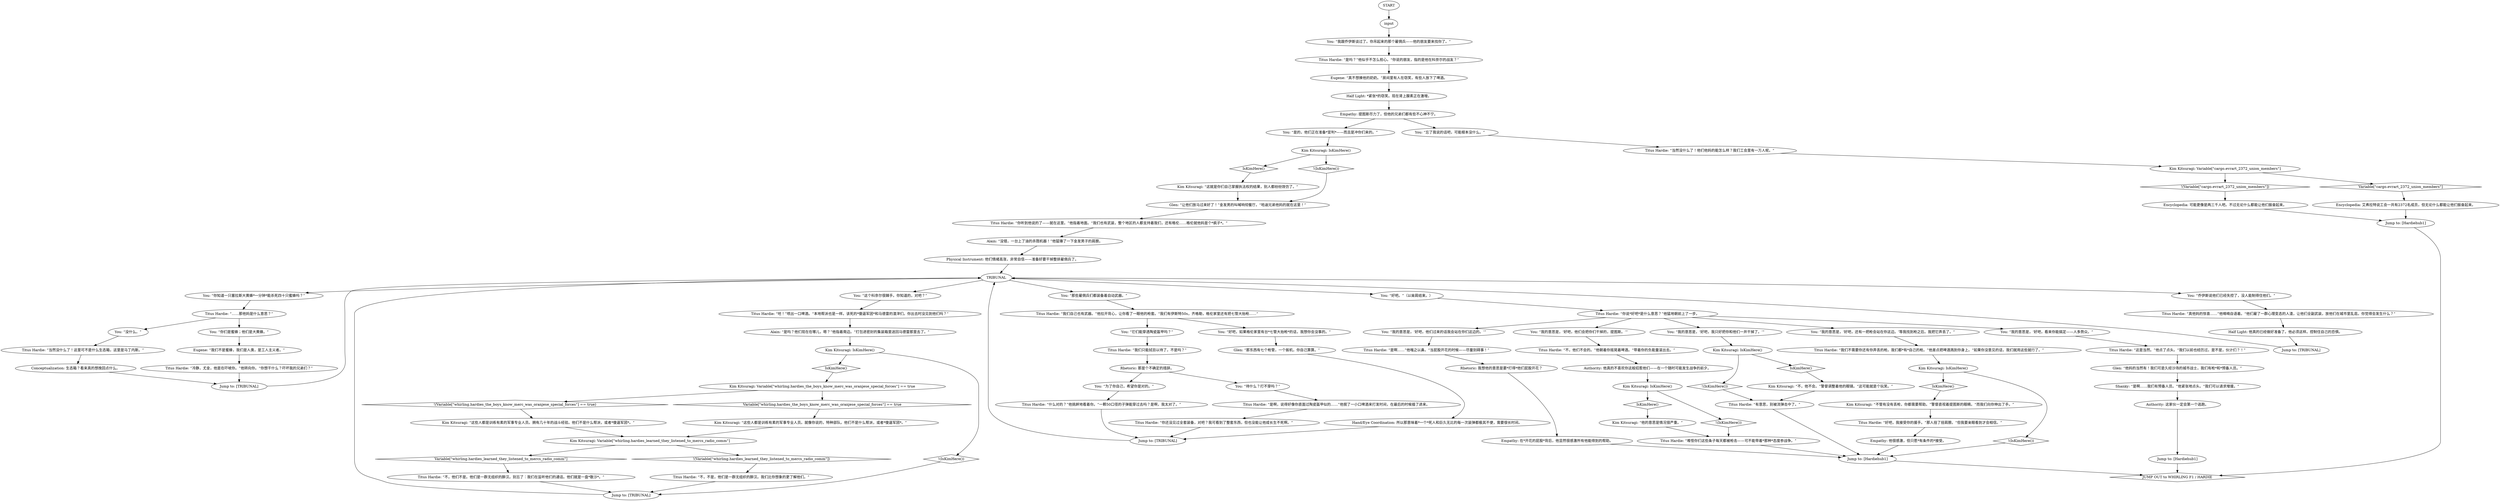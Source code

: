 # WHIRLING F1 /  MERC TRIBUNAL WARNING
# WARNING THE BOYS ABOUT MERC TRIBUNAL
# ==================================================
digraph G {
	  0 [label="START"];
	  1 [label="input"];
	  2 [label="You: “我的意思是，‘好吧，还有一把枪会站在你这边。’等我找到枪之后。我把它弄丢了。”"];
	  3 [label="Kim Kitsuragi: IsKimHere()"];
	  4 [label="IsKimHere()", shape=diamond];
	  5 [label="!(IsKimHere())", shape=diamond];
	  6 [label="Kim Kitsuragi: “这些人都是训练有素的军事专业人员。拥有几十年的战斗经验。他们不是什么帮派，或者*傻逼军团*。”"];
	  7 [label="You: “是的，他们正在准备*宣判*——而且是冲你们来的。”"];
	  8 [label="You: “你们是蜜蜂；他们是大黄蜂。”"];
	  9 [label="Jump to: [TRIBUNAL]"];
	  10 [label="Conceptualization: 生态箱？看来真的想挽回点什么。"];
	  11 [label="Empathy: 在*开花的屁股*背后，他显然很感激所有他能得到的帮助。"];
	  12 [label="You: “我跟乔伊斯谈过了。你吊起来的那个雇佣兵——他的朋友要来找你了。”"];
	  13 [label="You: “好吧。”（以耸肩结束。）"];
	  14 [label="You: “它们能穿透陶瓷盔甲吗？”"];
	  15 [label="You: “乔伊斯说他们已经失控了，没人能制得住他们。”"];
	  16 [label="You: “好吧，如果格伦家里有台*七管大抬枪*的话，我想你会没事的。”"];
	  17 [label="Half Light: *紧张*的窃笑。现在肾上腺素正在激增。"];
	  18 [label="Titus Hardie: “当然没什么了！他们他妈的能怎么样？我们工会里有一万人呢。“"];
	  19 [label="Titus Hardie: “难怪你们这些条子每天都被枪击——可不能带着*那种*态度参战争。”"];
	  20 [label="Jump to: [TRIBUNAL]"];
	  21 [label="Kim Kitsuragi: IsKimHere()"];
	  22 [label="IsKimHere()", shape=diamond];
	  23 [label="!(IsKimHere())", shape=diamond];
	  24 [label="Kim Kitsuragi: “他的意思是情况很严重。”"];
	  25 [label="Kim Kitsuragi: IsKimHere()"];
	  26 [label="IsKimHere()", shape=diamond];
	  27 [label="!(IsKimHere())", shape=diamond];
	  28 [label="Encyclopedia: 艾弗拉特说工会一共有2372名成员，但无论什么都能让他们振奋起来。"];
	  29 [label="Glen: “那东西有七个枪管，一个扳机，你自己算算。”"];
	  30 [label="Kim Kitsuragi: Variable[\"whirling.hardies_learned_they_listened_to_mercs_radio_comm\"]"];
	  31 [label="Variable[\"whirling.hardies_learned_they_listened_to_mercs_radio_comm\"]", shape=diamond];
	  32 [label="!(Variable[\"whirling.hardies_learned_they_listened_to_mercs_radio_comm\"])", shape=diamond];
	  33 [label="Alain: “没错，一台上了油的杀戮机器！”他猛锤了一下金发男子的肩膀。"];
	  34 [label="Physical Instrument: 他们情绪高涨，非常自信——准备好要干掉整排雇佣兵了。"];
	  35 [label="You: “我的意思是，‘好吧，看来你能搞定——人多势众。”"];
	  36 [label="Jump to: [TRIBUNAL]"];
	  37 [label="Titus Hardie: “你听到他说的了——就在这里。”他指着地面。“我们也有武装，整个地区的人都支持着我们，还有格伦……格伦就他妈是个*疯子*。”"];
	  38 [label="Jump to: [Hardiehub1]"];
	  39 [label="You: “我的意思是，‘好吧，他们会把你们干掉的，提图斯。’”"];
	  40 [label="You: “我的意思是，‘好吧，他们过来的话我会站在你们这边的。’”"];
	  41 [label="Titus Hardie: “是啊，说得好像你直面过陶瓷盔甲似的……”他抿了一小口啤酒来打发时间，在最后的时候插了进来。"];
	  42 [label="You: “那些雇佣兵们都装备着自动武器。”"];
	  43 [label="Eugene: “真不想揍他的奶奶。”房间里有人在窃笑，有些人放下了啤酒。"];
	  44 [label="Titus Hardie: “当然没什么了！这里可不是什么生态箱，这里是马丁内斯。”"];
	  45 [label="Titus Hardie: “你说*好吧*是什么意思？”他猛地朝前上了一步。"];
	  46 [label="Titus Hardie: “我们不需要你还有你弄丢的枪。我们都*有*自己的枪。”他差点把啤酒溅到你身上。“如果你没意见的话，我们就用这些就行了。”"];
	  47 [label="Titus Hardie: “有意思，别被流弹击中了。”"];
	  48 [label="You: “待什么？打不穿吗？”"];
	  49 [label="Kim Kitsuragi: Variable[\"cargo.evrart_2372_union_members\"]"];
	  50 [label="Variable[\"cargo.evrart_2372_union_members\"]", shape=diamond];
	  51 [label="!(Variable[\"cargo.evrart_2372_union_members\"])", shape=diamond];
	  52 [label="Titus Hardie: “冷静，尤金，他是在吓唬你。”他转向你。“你想干什么？吓坏我的兄弟们？”"];
	  53 [label="Kim Kitsuragi: IsKimHere()"];
	  54 [label="IsKimHere()", shape=diamond];
	  55 [label="!(IsKimHere())", shape=diamond];
	  56 [label="Authority: 他真的不喜欢你这般招惹他们——在一个随时可能发生战争的前夕。"];
	  57 [label="Kim Kitsuragi: IsKimHere()"];
	  58 [label="IsKimHere()", shape=diamond];
	  59 [label="!(IsKimHere())", shape=diamond];
	  60 [label="Hand/Eye Coordination: 所以那意味着*一个*死人和巨久无比的每一次装弹都极其不便，需要很长时间。"];
	  61 [label="Titus Hardie: “你还没见过全套装备，对吧？我可看到了整套东西，但也没能让他成长生不死啊。”"];
	  62 [label="Half Light: 他真的已经做好准备了。他必须这样。控制住自己的恐惧。"];
	  63 [label="You: “忘了我说的话吧，可能根本没什么。”"];
	  64 [label="Eugene: “我们不是蜜蜂，我们是人类，是工人主义者。”"];
	  65 [label="Titus Hardie: “我们只能拭目以待了，不是吗？”"];
	  66 [label="You: “没什么。”"];
	  67 [label="Kim Kitsuragi: Variable[\"whirling.hardies_the_boys_know_merc_was_oranjese_special_forces\"] == true"];
	  68 [label="Variable[\"whirling.hardies_the_boys_know_merc_was_oranjese_special_forces\"] == true", shape=diamond];
	  69 [label="!(Variable[\"whirling.hardies_the_boys_know_merc_was_oranjese_special_forces\"] == true)", shape=diamond];
	  71 [label="Glen: “让他们放马过来好了！”金发男的叫喊响彻餐厅。“哈迪兄弟他妈的就在这里！”"];
	  72 [label="Titus Hardie: “这是当然。”他点了点头。“我们以前也经历过。是不是，伙计们？！”"];
	  73 [label="Jump to: [Hardiehub1]"];
	  74 [label="Rhetoric: 我想他的意思是要*打得*他们屁股开花？"];
	  75 [label="Titus Hardie: “不，他们不会的。”他朝着你摇晃着啤酒。“带着你的负能量滚出去。”"];
	  76 [label="Kim Kitsuragi: “这些人都是训练有素的军事专业人员。就像你说的，特种部队。他们不是什么帮派，或者*傻逼军团*。”"];
	  77 [label="Titus Hardie: “不，他们不是。他们是一群无组织的醉汉。别忘了：我们在监听他们的通话。他们就是一盘*散沙*。”"];
	  78 [label="You: “你知道一只塞拉斯大黄蜂*一分钟*能杀死四十只蜜蜂吗？”"];
	  79 [label="Titus Hardie: “是啊……”他嗤之以鼻。“当屁股开花的时候——尽量别碍事！”"];
	  80 [label="Titus Hardie: “什么对的？”他挑衅地看着你。“一颗50口径的子弹能穿过去吗？是啊，我太对了。”"];
	  81 [label="Glen: “他妈的当然有！我们可是久经沙场的城市战士，我们有枪*和*预备人员。”"];
	  82 [label="Kim Kitsuragi: “不管有没有丢枪，你都需要帮助。”警督直视着提图斯的眼睛。“而我们向你伸出了手。”"];
	  83 [label="Titus Hardie: “好吧，我接受你的援手。”那人扭了扭肩膀。“但我要亲眼看到才会相信。”"];
	  84 [label="Titus Hardie: “不，不是，他们是一群无组织的醉汉。我们比你想象的更了解他们。”"];
	  85 [label="Jump to: [Hardiehub1]"];
	  86 [label="Titus Hardie: “我们自己也有武器。”他拉开背心，让你看了一眼他的枪套。“我们有伊斯特50s，齐格勒，格伦家里还有把七管大抬枪……”"];
	  87 [label="Titus Hardie: “呸！”喷出一口啤酒。“本地帮派也是一样。该死的*傻逼军团*和马德雷的渣滓们。你出去时没见到他们吗？”"];
	  88 [label="Shanky: “是啊……我们有预备人员。”他紧张地点头。“我们可以请求增援。”"];
	  89 [label="Titus Hardie: “是吗？”他似乎不怎么担心。“你说的朋友，指的是他在科奈尔的战友？”"];
	  90 [label="TRIBUNAL"];
	  91 [label="You: “这个科奈尔很棘手。你知道的，对吧？”"];
	  92 [label="Encyclopedia: 可能更像是两三千人吧。不过无论什么都能让他们振奋起来。"];
	  93 [label="Rhetoric: 那是个不确定的措辞。"];
	  94 [label="Kim Kitsuragi: “这就是你们自己掌握执法权的结果，别人都纷纷效仿了。”"];
	  95 [label="Empathy: 提图斯尽力了，但他的兄弟们都有些不心神不宁。"];
	  96 [label="You: “我的意思是，‘好吧，我只好把你和他们一并干掉了。’”"];
	  97 [label="Empathy: 他很感激，但只愿*有条件的*接受。"];
	  98 [label="Kim Kitsuragi: “不，他不会。”警督调整着他的眼镜。“这可能就是个玩笑。”"];
	  99 [label="Authority: 这家伙一定会第一个逃跑。"];
	  100 [label="Jump to: [TRIBUNAL]"];
	  101 [label="Titus Hardie: “真他妈的惊喜……”他喃喃自语着。“他们雇了一群心理变态的人渣，让他们全副武装，放他们在城市里乱逛。你觉得会发生什么？”"];
	  102 [label="Titus Hardie: “……那他妈是什么意思？”"];
	  103 [label="Alain: “是吗？他们现在在哪儿，嗯？”他指着南边。“打包进密封的集装箱里送回马德雷那里去了。”"];
	  104 [label="You: “为了你自己，希望你是对的。”"];
	  6400161 [label="JUMP OUT to WHIRLING F1 / HARDIE", shape=diamond];
	  0 -> 1
	  1 -> 12
	  2 -> 46
	  3 -> 4
	  3 -> 5
	  4 -> 67
	  5 -> 20
	  6 -> 30
	  7 -> 25
	  8 -> 64
	  9 -> 90
	  10 -> 9
	  11 -> 85
	  12 -> 89
	  13 -> 45
	  14 -> 65
	  15 -> 101
	  16 -> 29
	  17 -> 95
	  18 -> 49
	  19 -> 85
	  20 -> 90
	  21 -> 22
	  21 -> 23
	  22 -> 98
	  23 -> 47
	  24 -> 19
	  25 -> 26
	  25 -> 27
	  26 -> 94
	  27 -> 71
	  28 -> 38
	  29 -> 60
	  30 -> 32
	  30 -> 31
	  31 -> 77
	  32 -> 84
	  33 -> 34
	  34 -> 90
	  35 -> 72
	  36 -> 90
	  37 -> 33
	  38 -> 6400161
	  39 -> 75
	  40 -> 79
	  41 -> 61
	  42 -> 86
	  43 -> 17
	  44 -> 10
	  45 -> 96
	  45 -> 2
	  45 -> 35
	  45 -> 39
	  45 -> 40
	  46 -> 53
	  47 -> 85
	  48 -> 41
	  49 -> 50
	  49 -> 51
	  50 -> 28
	  51 -> 92
	  52 -> 9
	  53 -> 54
	  53 -> 55
	  54 -> 82
	  55 -> 85
	  56 -> 57
	  57 -> 58
	  57 -> 59
	  58 -> 24
	  59 -> 19
	  60 -> 36
	  61 -> 36
	  62 -> 100
	  63 -> 18
	  64 -> 52
	  65 -> 93
	  66 -> 44
	  67 -> 68
	  67 -> 69
	  68 -> 76
	  69 -> 6
	  71 -> 37
	  72 -> 81
	  73 -> 6400161
	  74 -> 11
	  75 -> 56
	  76 -> 30
	  77 -> 20
	  78 -> 102
	  79 -> 74
	  80 -> 36
	  81 -> 88
	  82 -> 83
	  83 -> 97
	  84 -> 20
	  85 -> 6400161
	  86 -> 16
	  86 -> 14
	  87 -> 103
	  88 -> 99
	  89 -> 43
	  90 -> 42
	  90 -> 13
	  90 -> 78
	  90 -> 15
	  90 -> 91
	  91 -> 87
	  92 -> 38
	  93 -> 48
	  93 -> 104
	  94 -> 71
	  95 -> 63
	  95 -> 7
	  96 -> 21
	  97 -> 85
	  98 -> 47
	  99 -> 73
	  100 -> 90
	  101 -> 62
	  102 -> 8
	  102 -> 66
	  103 -> 3
	  104 -> 80
}

